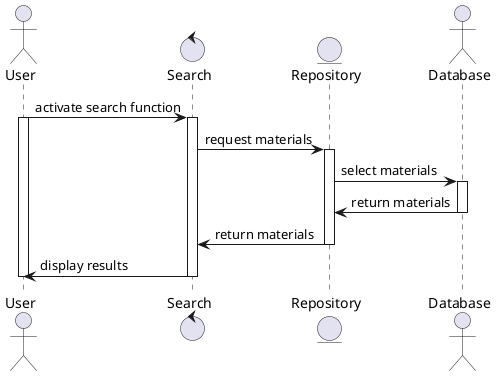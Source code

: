 @startuml

actor User as user
control Search as search
entity  Repository as repository
actor Database as database

user -> search : activate search function
activate user

activate search


search -> repository : request materials
activate repository

repository -> database : select materials
activate database
database -> repository : return materials
deactivate database

repository -> search : return materials
deactivate repository

search -> user : display results 
deactivate search
deactivate user

@enduml
